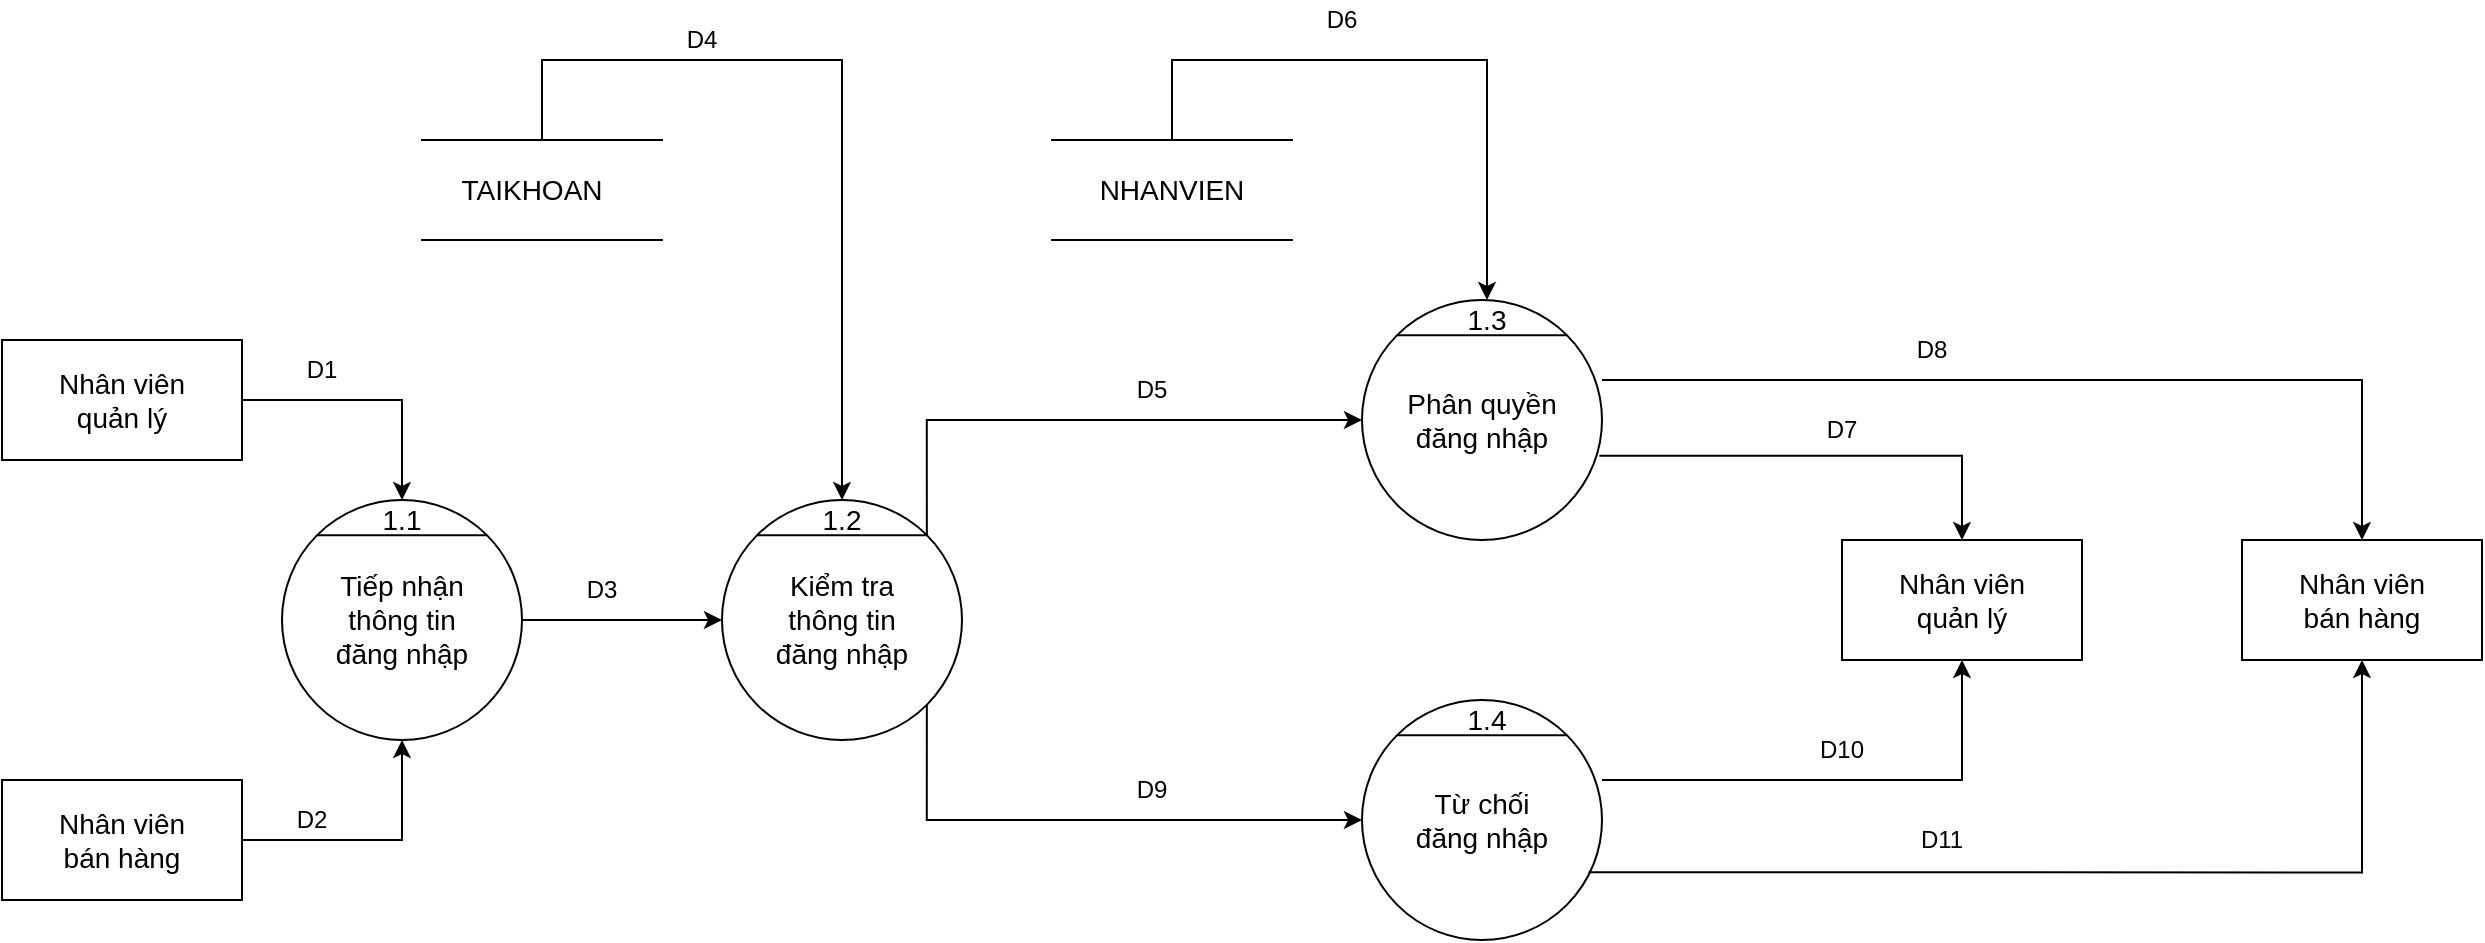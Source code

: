 <mxfile version="16.4.11" type="device"><diagram id="-AZ35yqICa79HWN4a_mX" name="Page-1"><mxGraphModel dx="4147" dy="2086" grid="1" gridSize="10" guides="1" tooltips="1" connect="1" arrows="1" fold="1" page="1" pageScale="1" pageWidth="850" pageHeight="1100" math="0" shadow="0"><root><mxCell id="0"/><mxCell id="1" parent="0"/><mxCell id="zEwv8cIaA449K7Ah9avC-1" value="" style="ellipse;whiteSpace=wrap;html=1;aspect=fixed;" vertex="1" parent="1"><mxGeometry x="-1740" y="220" width="120" height="120" as="geometry"/></mxCell><mxCell id="zEwv8cIaA449K7Ah9avC-2" value="" style="endArrow=none;html=1;rounded=0;exitX=0;exitY=0;exitDx=0;exitDy=0;entryX=1;entryY=0;entryDx=0;entryDy=0;" edge="1" parent="1" source="zEwv8cIaA449K7Ah9avC-1" target="zEwv8cIaA449K7Ah9avC-1"><mxGeometry width="50" height="50" relative="1" as="geometry"><mxPoint x="-1400" y="775" as="sourcePoint"/><mxPoint x="-1350" y="725" as="targetPoint"/></mxGeometry></mxCell><mxCell id="zEwv8cIaA449K7Ah9avC-3" value="&lt;font style=&quot;font-size: 14px&quot;&gt;Tiếp nhận thông tin đăng nhập&lt;/font&gt;" style="text;html=1;strokeColor=none;fillColor=none;align=center;verticalAlign=middle;whiteSpace=wrap;rounded=0;" vertex="1" parent="1"><mxGeometry x="-1720" y="265" width="80" height="30" as="geometry"/></mxCell><mxCell id="zEwv8cIaA449K7Ah9avC-4" value="1.1" style="text;html=1;strokeColor=none;fillColor=none;align=center;verticalAlign=middle;whiteSpace=wrap;rounded=0;fontSize=14;" vertex="1" parent="1"><mxGeometry x="-1695" y="220" width="30" height="20" as="geometry"/></mxCell><mxCell id="zEwv8cIaA449K7Ah9avC-5" value="" style="rounded=0;whiteSpace=wrap;html=1;" vertex="1" parent="1"><mxGeometry x="-1880" y="140" width="120" height="60" as="geometry"/></mxCell><mxCell id="zEwv8cIaA449K7Ah9avC-6" value="" style="ellipse;whiteSpace=wrap;html=1;aspect=fixed;" vertex="1" parent="1"><mxGeometry x="-1520" y="220" width="120" height="120" as="geometry"/></mxCell><mxCell id="zEwv8cIaA449K7Ah9avC-7" value="" style="endArrow=none;html=1;rounded=0;exitX=0;exitY=0;exitDx=0;exitDy=0;entryX=1;entryY=0;entryDx=0;entryDy=0;" edge="1" parent="1" source="zEwv8cIaA449K7Ah9avC-6" target="zEwv8cIaA449K7Ah9avC-6"><mxGeometry width="50" height="50" relative="1" as="geometry"><mxPoint x="-1180" y="775" as="sourcePoint"/><mxPoint x="-1130" y="725" as="targetPoint"/></mxGeometry></mxCell><mxCell id="zEwv8cIaA449K7Ah9avC-8" value="&lt;span style=&quot;font-size: 14px&quot;&gt;Kiểm tra thông tin đăng nhập&lt;/span&gt;" style="text;html=1;strokeColor=none;fillColor=none;align=center;verticalAlign=middle;whiteSpace=wrap;rounded=0;" vertex="1" parent="1"><mxGeometry x="-1500" y="265" width="80" height="30" as="geometry"/></mxCell><mxCell id="zEwv8cIaA449K7Ah9avC-9" value="1.2" style="text;html=1;strokeColor=none;fillColor=none;align=center;verticalAlign=middle;whiteSpace=wrap;rounded=0;fontSize=14;" vertex="1" parent="1"><mxGeometry x="-1475" y="220" width="30" height="20" as="geometry"/></mxCell><mxCell id="zEwv8cIaA449K7Ah9avC-10" value="" style="ellipse;whiteSpace=wrap;html=1;aspect=fixed;" vertex="1" parent="1"><mxGeometry x="-1200" y="120" width="120" height="120" as="geometry"/></mxCell><mxCell id="zEwv8cIaA449K7Ah9avC-11" value="" style="endArrow=none;html=1;rounded=0;exitX=0;exitY=0;exitDx=0;exitDy=0;entryX=1;entryY=0;entryDx=0;entryDy=0;" edge="1" parent="1" source="zEwv8cIaA449K7Ah9avC-10" target="zEwv8cIaA449K7Ah9avC-10"><mxGeometry width="50" height="50" relative="1" as="geometry"><mxPoint x="-860" y="675" as="sourcePoint"/><mxPoint x="-810" y="625" as="targetPoint"/></mxGeometry></mxCell><mxCell id="zEwv8cIaA449K7Ah9avC-12" value="&lt;span style=&quot;font-size: 14px&quot;&gt;Phân quyền đăng nhập&lt;/span&gt;" style="text;html=1;strokeColor=none;fillColor=none;align=center;verticalAlign=middle;whiteSpace=wrap;rounded=0;" vertex="1" parent="1"><mxGeometry x="-1180" y="165" width="80" height="30" as="geometry"/></mxCell><mxCell id="zEwv8cIaA449K7Ah9avC-13" value="1.3" style="text;html=1;strokeColor=none;fillColor=none;align=center;verticalAlign=middle;whiteSpace=wrap;rounded=0;fontSize=14;" vertex="1" parent="1"><mxGeometry x="-1155" y="120" width="35" height="20" as="geometry"/></mxCell><mxCell id="zEwv8cIaA449K7Ah9avC-14" value="" style="rounded=0;whiteSpace=wrap;html=1;" vertex="1" parent="1"><mxGeometry x="-1880" y="360" width="120" height="60" as="geometry"/></mxCell><mxCell id="zEwv8cIaA449K7Ah9avC-15" value="Nhân viên quản lý" style="text;html=1;strokeColor=none;fillColor=none;align=center;verticalAlign=middle;whiteSpace=wrap;rounded=0;fontSize=14;" vertex="1" parent="1"><mxGeometry x="-1865" y="155" width="90" height="30" as="geometry"/></mxCell><mxCell id="zEwv8cIaA449K7Ah9avC-16" value="Nhân viên bán hàng" style="text;html=1;strokeColor=none;fillColor=none;align=center;verticalAlign=middle;whiteSpace=wrap;rounded=0;fontSize=14;" vertex="1" parent="1"><mxGeometry x="-1865" y="375" width="90" height="30" as="geometry"/></mxCell><mxCell id="zEwv8cIaA449K7Ah9avC-17" value="" style="rounded=0;whiteSpace=wrap;html=1;" vertex="1" parent="1"><mxGeometry x="-960" y="240" width="120" height="60" as="geometry"/></mxCell><mxCell id="zEwv8cIaA449K7Ah9avC-18" value="Nhân viên quản lý" style="text;html=1;strokeColor=none;fillColor=none;align=center;verticalAlign=middle;whiteSpace=wrap;rounded=0;fontSize=14;" vertex="1" parent="1"><mxGeometry x="-945" y="255" width="90" height="30" as="geometry"/></mxCell><mxCell id="zEwv8cIaA449K7Ah9avC-19" value="" style="rounded=0;whiteSpace=wrap;html=1;" vertex="1" parent="1"><mxGeometry x="-760" y="240" width="120" height="60" as="geometry"/></mxCell><mxCell id="zEwv8cIaA449K7Ah9avC-20" value="Nhân viên bán hàng" style="text;html=1;strokeColor=none;fillColor=none;align=center;verticalAlign=middle;whiteSpace=wrap;rounded=0;fontSize=14;" vertex="1" parent="1"><mxGeometry x="-745" y="255" width="90" height="30" as="geometry"/></mxCell><mxCell id="zEwv8cIaA449K7Ah9avC-21" value="" style="edgeStyle=segmentEdgeStyle;endArrow=classic;html=1;rounded=0;fontSize=14;exitX=1;exitY=0.5;exitDx=0;exitDy=0;" edge="1" parent="1" source="zEwv8cIaA449K7Ah9avC-5"><mxGeometry width="50" height="50" relative="1" as="geometry"><mxPoint x="-1470" y="250" as="sourcePoint"/><mxPoint x="-1680" y="220" as="targetPoint"/><Array as="points"><mxPoint x="-1680" y="170"/></Array></mxGeometry></mxCell><mxCell id="zEwv8cIaA449K7Ah9avC-22" value="" style="edgeStyle=segmentEdgeStyle;endArrow=classic;html=1;rounded=0;fontSize=14;exitX=1;exitY=0.5;exitDx=0;exitDy=0;entryX=0.5;entryY=1;entryDx=0;entryDy=0;" edge="1" parent="1" source="zEwv8cIaA449K7Ah9avC-14" target="zEwv8cIaA449K7Ah9avC-1"><mxGeometry width="50" height="50" relative="1" as="geometry"><mxPoint x="-1470" y="250" as="sourcePoint"/><mxPoint x="-1580" y="340" as="targetPoint"/><Array as="points"><mxPoint x="-1680" y="390"/></Array></mxGeometry></mxCell><mxCell id="zEwv8cIaA449K7Ah9avC-25" value="" style="endArrow=classic;html=1;rounded=0;fontSize=14;exitX=1;exitY=0.5;exitDx=0;exitDy=0;" edge="1" parent="1" source="zEwv8cIaA449K7Ah9avC-1"><mxGeometry width="50" height="50" relative="1" as="geometry"><mxPoint x="-1470" y="230" as="sourcePoint"/><mxPoint x="-1520" y="280" as="targetPoint"/></mxGeometry></mxCell><mxCell id="zEwv8cIaA449K7Ah9avC-27" value="" style="shape=partialRectangle;whiteSpace=wrap;html=1;left=0;right=0;fillColor=none;fontSize=14;" vertex="1" parent="1"><mxGeometry x="-1670" y="40" width="120" height="50" as="geometry"/></mxCell><mxCell id="zEwv8cIaA449K7Ah9avC-28" value="TAIKHOAN" style="text;html=1;strokeColor=none;fillColor=none;align=center;verticalAlign=middle;whiteSpace=wrap;rounded=0;fontSize=14;" vertex="1" parent="1"><mxGeometry x="-1690" y="50" width="150" height="30" as="geometry"/></mxCell><mxCell id="zEwv8cIaA449K7Ah9avC-29" value="" style="edgeStyle=segmentEdgeStyle;endArrow=classic;html=1;rounded=0;fontSize=14;entryX=0.5;entryY=0;entryDx=0;entryDy=0;exitX=0.5;exitY=0;exitDx=0;exitDy=0;" edge="1" parent="1" source="zEwv8cIaA449K7Ah9avC-27" target="zEwv8cIaA449K7Ah9avC-9"><mxGeometry width="50" height="50" relative="1" as="geometry"><mxPoint x="-1310" y="30" as="sourcePoint"/><mxPoint x="-1180" y="180" as="targetPoint"/><Array as="points"><mxPoint x="-1610"/><mxPoint x="-1460"/></Array></mxGeometry></mxCell><mxCell id="zEwv8cIaA449K7Ah9avC-31" value="" style="ellipse;whiteSpace=wrap;html=1;aspect=fixed;" vertex="1" parent="1"><mxGeometry x="-1200" y="320" width="120" height="120" as="geometry"/></mxCell><mxCell id="zEwv8cIaA449K7Ah9avC-32" value="" style="endArrow=none;html=1;rounded=0;exitX=0;exitY=0;exitDx=0;exitDy=0;entryX=1;entryY=0;entryDx=0;entryDy=0;" edge="1" parent="1" source="zEwv8cIaA449K7Ah9avC-31" target="zEwv8cIaA449K7Ah9avC-31"><mxGeometry width="50" height="50" relative="1" as="geometry"><mxPoint x="-860" y="875" as="sourcePoint"/><mxPoint x="-810" y="825" as="targetPoint"/></mxGeometry></mxCell><mxCell id="zEwv8cIaA449K7Ah9avC-33" value="&lt;span style=&quot;font-size: 14px&quot;&gt;Từ chối đăng nhập&lt;/span&gt;" style="text;html=1;strokeColor=none;fillColor=none;align=center;verticalAlign=middle;whiteSpace=wrap;rounded=0;" vertex="1" parent="1"><mxGeometry x="-1180" y="365" width="80" height="30" as="geometry"/></mxCell><mxCell id="zEwv8cIaA449K7Ah9avC-34" value="1.4" style="text;html=1;strokeColor=none;fillColor=none;align=center;verticalAlign=middle;whiteSpace=wrap;rounded=0;fontSize=14;" vertex="1" parent="1"><mxGeometry x="-1155" y="320" width="35" height="20" as="geometry"/></mxCell><mxCell id="zEwv8cIaA449K7Ah9avC-47" value="" style="shape=partialRectangle;whiteSpace=wrap;html=1;left=0;right=0;fillColor=none;fontSize=14;" vertex="1" parent="1"><mxGeometry x="-1355" y="40" width="120" height="50" as="geometry"/></mxCell><mxCell id="zEwv8cIaA449K7Ah9avC-48" value="NHANVIEN" style="text;html=1;strokeColor=none;fillColor=none;align=center;verticalAlign=middle;whiteSpace=wrap;rounded=0;fontSize=14;" vertex="1" parent="1"><mxGeometry x="-1370" y="50" width="150" height="30" as="geometry"/></mxCell><mxCell id="zEwv8cIaA449K7Ah9avC-49" value="" style="edgeStyle=segmentEdgeStyle;endArrow=classic;html=1;rounded=0;fontSize=14;exitX=0.5;exitY=0;exitDx=0;exitDy=0;entryX=0.5;entryY=0;entryDx=0;entryDy=0;" edge="1" parent="1" source="zEwv8cIaA449K7Ah9avC-47" target="zEwv8cIaA449K7Ah9avC-13"><mxGeometry width="50" height="50" relative="1" as="geometry"><mxPoint x="-1095" y="190" as="sourcePoint"/><mxPoint x="-1045" y="140" as="targetPoint"/><Array as="points"><mxPoint x="-1295"/><mxPoint x="-1138"/></Array></mxGeometry></mxCell><mxCell id="zEwv8cIaA449K7Ah9avC-54" value="" style="edgeStyle=segmentEdgeStyle;endArrow=classic;html=1;rounded=0;exitX=1;exitY=0;exitDx=0;exitDy=0;entryX=0;entryY=0.5;entryDx=0;entryDy=0;" edge="1" parent="1" source="zEwv8cIaA449K7Ah9avC-6" target="zEwv8cIaA449K7Ah9avC-10"><mxGeometry width="50" height="50" relative="1" as="geometry"><mxPoint x="-1310" y="330" as="sourcePoint"/><mxPoint x="-1260" y="280" as="targetPoint"/><Array as="points"><mxPoint x="-1418" y="180"/></Array></mxGeometry></mxCell><mxCell id="zEwv8cIaA449K7Ah9avC-55" value="" style="edgeStyle=segmentEdgeStyle;endArrow=classic;html=1;rounded=0;exitX=1;exitY=1;exitDx=0;exitDy=0;entryX=0;entryY=0.5;entryDx=0;entryDy=0;" edge="1" parent="1" source="zEwv8cIaA449K7Ah9avC-6" target="zEwv8cIaA449K7Ah9avC-31"><mxGeometry width="50" height="50" relative="1" as="geometry"><mxPoint x="-1450" y="400" as="sourcePoint"/><mxPoint x="-1400" y="350" as="targetPoint"/><Array as="points"><mxPoint x="-1418" y="380"/></Array></mxGeometry></mxCell><mxCell id="zEwv8cIaA449K7Ah9avC-56" value="" style="edgeStyle=segmentEdgeStyle;endArrow=classic;html=1;rounded=0;exitX=0.989;exitY=0.649;exitDx=0;exitDy=0;entryX=0.5;entryY=0;entryDx=0;entryDy=0;exitPerimeter=0;" edge="1" parent="1" source="zEwv8cIaA449K7Ah9avC-10" target="zEwv8cIaA449K7Ah9avC-17"><mxGeometry width="50" height="50" relative="1" as="geometry"><mxPoint x="-1180" y="230" as="sourcePoint"/><mxPoint x="-1130" y="180" as="targetPoint"/></mxGeometry></mxCell><mxCell id="zEwv8cIaA449K7Ah9avC-57" value="" style="edgeStyle=segmentEdgeStyle;endArrow=classic;html=1;rounded=0;entryX=0.5;entryY=0;entryDx=0;entryDy=0;" edge="1" parent="1" target="zEwv8cIaA449K7Ah9avC-19"><mxGeometry width="50" height="50" relative="1" as="geometry"><mxPoint x="-1080" y="160" as="sourcePoint"/><mxPoint x="-1130" y="180" as="targetPoint"/></mxGeometry></mxCell><mxCell id="zEwv8cIaA449K7Ah9avC-58" value="" style="edgeStyle=segmentEdgeStyle;endArrow=classic;html=1;rounded=0;exitX=0.944;exitY=0.718;exitDx=0;exitDy=0;exitPerimeter=0;" edge="1" parent="1" source="zEwv8cIaA449K7Ah9avC-31"><mxGeometry width="50" height="50" relative="1" as="geometry"><mxPoint x="-1080" y="404.91" as="sourcePoint"/><mxPoint x="-700" y="300" as="targetPoint"/></mxGeometry></mxCell><mxCell id="zEwv8cIaA449K7Ah9avC-59" value="" style="edgeStyle=segmentEdgeStyle;endArrow=classic;html=1;rounded=0;" edge="1" parent="1"><mxGeometry width="50" height="50" relative="1" as="geometry"><mxPoint x="-1080" y="360" as="sourcePoint"/><mxPoint x="-900" y="300" as="targetPoint"/></mxGeometry></mxCell><mxCell id="zEwv8cIaA449K7Ah9avC-60" value="D1" style="text;html=1;strokeColor=none;fillColor=none;align=center;verticalAlign=middle;whiteSpace=wrap;rounded=0;" vertex="1" parent="1"><mxGeometry x="-1750" y="145" width="60" height="20" as="geometry"/></mxCell><mxCell id="zEwv8cIaA449K7Ah9avC-61" value="D2" style="text;html=1;strokeColor=none;fillColor=none;align=center;verticalAlign=middle;whiteSpace=wrap;rounded=0;" vertex="1" parent="1"><mxGeometry x="-1755" y="370" width="60" height="20" as="geometry"/></mxCell><mxCell id="zEwv8cIaA449K7Ah9avC-63" value="D3" style="text;html=1;strokeColor=none;fillColor=none;align=center;verticalAlign=middle;whiteSpace=wrap;rounded=0;" vertex="1" parent="1"><mxGeometry x="-1610" y="255" width="60" height="20" as="geometry"/></mxCell><mxCell id="zEwv8cIaA449K7Ah9avC-64" value="D5" style="text;html=1;strokeColor=none;fillColor=none;align=center;verticalAlign=middle;whiteSpace=wrap;rounded=0;" vertex="1" parent="1"><mxGeometry x="-1335" y="155" width="60" height="20" as="geometry"/></mxCell><mxCell id="zEwv8cIaA449K7Ah9avC-65" value="D4" style="text;html=1;strokeColor=none;fillColor=none;align=center;verticalAlign=middle;whiteSpace=wrap;rounded=0;" vertex="1" parent="1"><mxGeometry x="-1560" y="-20" width="60" height="20" as="geometry"/></mxCell><mxCell id="zEwv8cIaA449K7Ah9avC-66" value="D6" style="text;html=1;strokeColor=none;fillColor=none;align=center;verticalAlign=middle;whiteSpace=wrap;rounded=0;" vertex="1" parent="1"><mxGeometry x="-1240" y="-30" width="60" height="20" as="geometry"/></mxCell><mxCell id="zEwv8cIaA449K7Ah9avC-68" value="D9" style="text;html=1;strokeColor=none;fillColor=none;align=center;verticalAlign=middle;whiteSpace=wrap;rounded=0;" vertex="1" parent="1"><mxGeometry x="-1335" y="355" width="60" height="20" as="geometry"/></mxCell><mxCell id="zEwv8cIaA449K7Ah9avC-69" value="D8" style="text;html=1;strokeColor=none;fillColor=none;align=center;verticalAlign=middle;whiteSpace=wrap;rounded=0;" vertex="1" parent="1"><mxGeometry x="-945" y="135" width="60" height="20" as="geometry"/></mxCell><mxCell id="zEwv8cIaA449K7Ah9avC-70" value="D7" style="text;html=1;strokeColor=none;fillColor=none;align=center;verticalAlign=middle;whiteSpace=wrap;rounded=0;" vertex="1" parent="1"><mxGeometry x="-990" y="175" width="60" height="20" as="geometry"/></mxCell><mxCell id="zEwv8cIaA449K7Ah9avC-72" value="D10" style="text;html=1;strokeColor=none;fillColor=none;align=center;verticalAlign=middle;whiteSpace=wrap;rounded=0;" vertex="1" parent="1"><mxGeometry x="-990" y="335" width="60" height="20" as="geometry"/></mxCell><mxCell id="zEwv8cIaA449K7Ah9avC-74" value="D11" style="text;html=1;strokeColor=none;fillColor=none;align=center;verticalAlign=middle;whiteSpace=wrap;rounded=0;" vertex="1" parent="1"><mxGeometry x="-940" y="380" width="60" height="20" as="geometry"/></mxCell></root></mxGraphModel></diagram></mxfile>